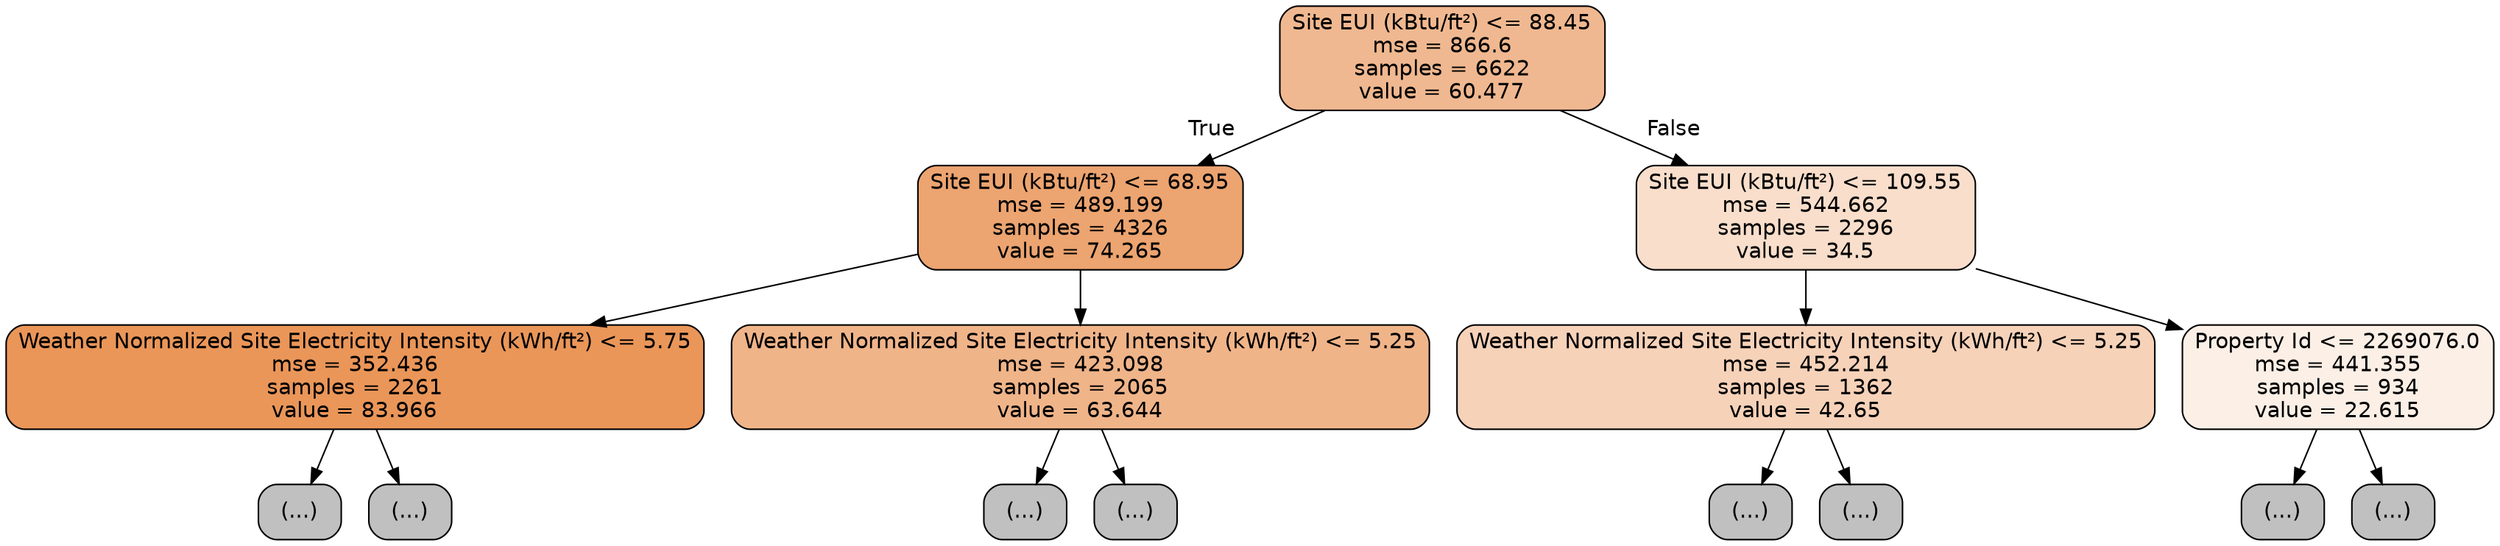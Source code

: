 digraph Tree {
node [shape=box, style="filled, rounded", color="black", fontname=helvetica] ;
edge [fontname=helvetica] ;
0 [label="Site EUI (kBtu/ft²) <= 88.45\nmse = 866.6\nsamples = 6622\nvalue = 60.477", fillcolor="#e581398f"] ;
1 [label="Site EUI (kBtu/ft²) <= 68.95\nmse = 489.199\nsamples = 4326\nvalue = 74.265", fillcolor="#e58139b8"] ;
0 -> 1 [labeldistance=2.5, labelangle=45, headlabel="True"] ;
2 [label="Weather Normalized Site Electricity Intensity (kWh/ft²) <= 5.75\nmse = 352.436\nsamples = 2261\nvalue = 83.966", fillcolor="#e58139d5"] ;
1 -> 2 ;
3 [label="(...)", fillcolor="#C0C0C0"] ;
2 -> 3 ;
18 [label="(...)", fillcolor="#C0C0C0"] ;
2 -> 18 ;
33 [label="Weather Normalized Site Electricity Intensity (kWh/ft²) <= 5.25\nmse = 423.098\nsamples = 2065\nvalue = 63.644", fillcolor="#e5813998"] ;
1 -> 33 ;
34 [label="(...)", fillcolor="#C0C0C0"] ;
33 -> 34 ;
47 [label="(...)", fillcolor="#C0C0C0"] ;
33 -> 47 ;
62 [label="Site EUI (kBtu/ft²) <= 109.55\nmse = 544.662\nsamples = 2296\nvalue = 34.5", fillcolor="#e5813942"] ;
0 -> 62 [labeldistance=2.5, labelangle=-45, headlabel="False"] ;
63 [label="Weather Normalized Site Electricity Intensity (kWh/ft²) <= 5.25\nmse = 452.214\nsamples = 1362\nvalue = 42.65", fillcolor="#e581395a"] ;
62 -> 63 ;
64 [label="(...)", fillcolor="#C0C0C0"] ;
63 -> 64 ;
79 [label="(...)", fillcolor="#C0C0C0"] ;
63 -> 79 ;
92 [label="Property Id <= 2269076.0\nmse = 441.355\nsamples = 934\nvalue = 22.615", fillcolor="#e581391f"] ;
62 -> 92 ;
93 [label="(...)", fillcolor="#C0C0C0"] ;
92 -> 93 ;
96 [label="(...)", fillcolor="#C0C0C0"] ;
92 -> 96 ;
}